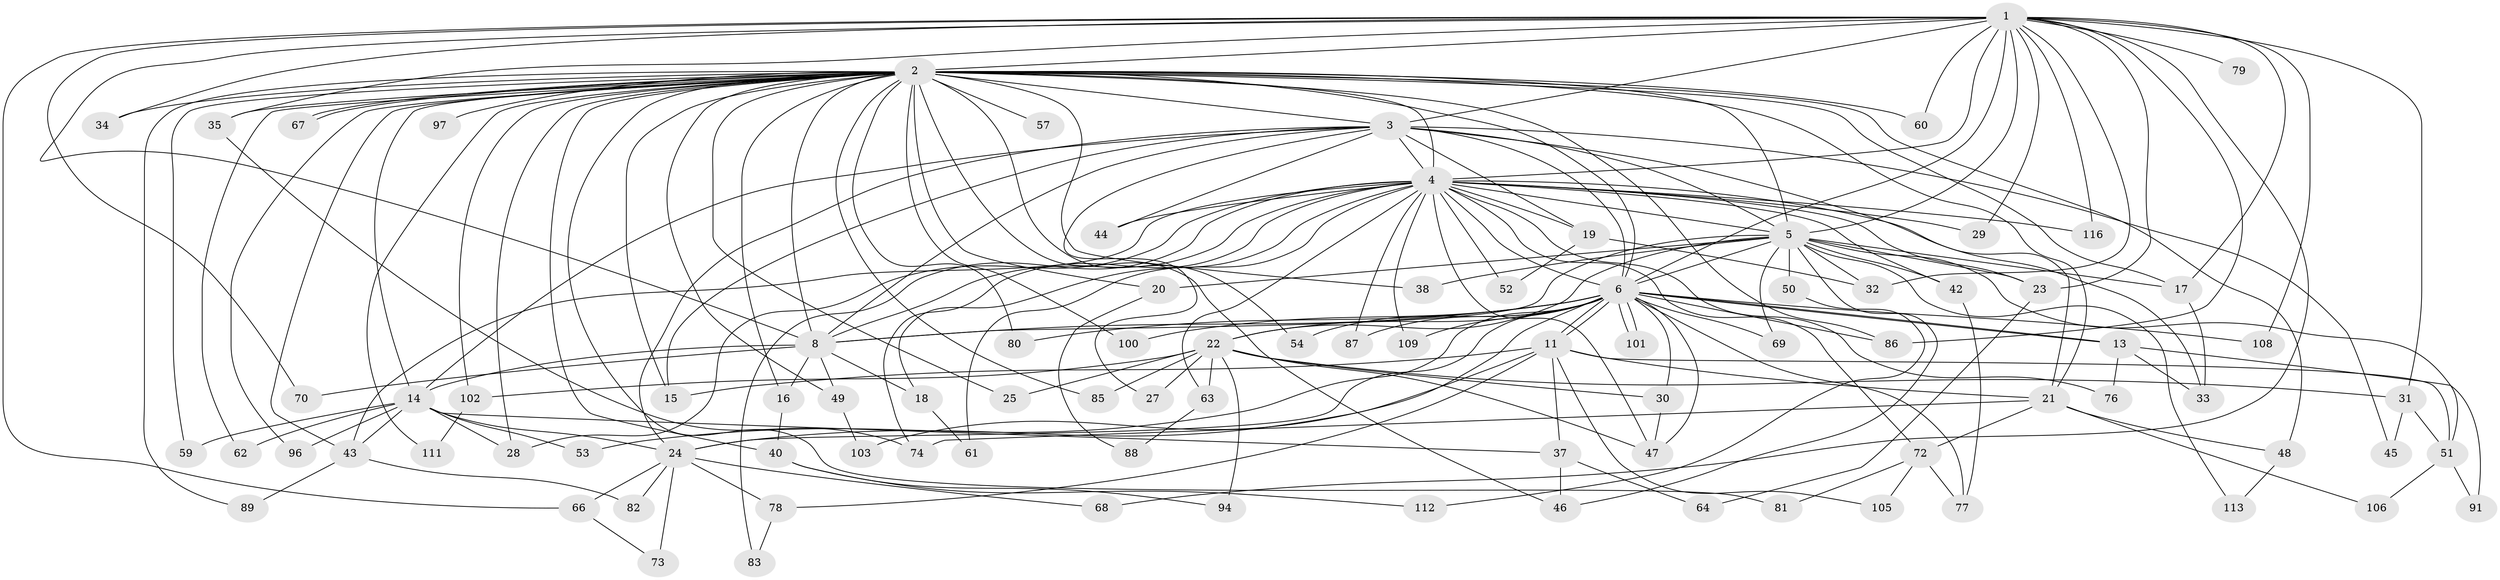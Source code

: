 // original degree distribution, {21: 0.008620689655172414, 28: 0.008620689655172414, 17: 0.008620689655172414, 22: 0.008620689655172414, 19: 0.008620689655172414, 33: 0.008620689655172414, 26: 0.008620689655172414, 15: 0.008620689655172414, 12: 0.008620689655172414, 16: 0.008620689655172414, 9: 0.017241379310344827, 7: 0.008620689655172414, 5: 0.034482758620689655, 11: 0.017241379310344827, 3: 0.1896551724137931, 4: 0.07758620689655173, 6: 0.008620689655172414, 2: 0.5603448275862069}
// Generated by graph-tools (version 1.1) at 2025/41/03/06/25 10:41:44]
// undirected, 90 vertices, 201 edges
graph export_dot {
graph [start="1"]
  node [color=gray90,style=filled];
  1 [super="+12"];
  2 [super="+7"];
  3 [super="+56"];
  4 [super="+10"];
  5 [super="+9"];
  6 [super="+75"];
  8 [super="+107"];
  11 [super="+90"];
  13;
  14 [super="+92"];
  15;
  16;
  17 [super="+41"];
  18;
  19;
  20;
  21 [super="+36"];
  22 [super="+58"];
  23 [super="+26"];
  24 [super="+65"];
  25;
  27;
  28 [super="+84"];
  29;
  30 [super="+39"];
  31;
  32 [super="+98"];
  33 [super="+95"];
  34;
  35;
  37;
  38;
  40;
  42;
  43 [super="+71"];
  44;
  45;
  46 [super="+114"];
  47 [super="+55"];
  48 [super="+110"];
  49;
  50;
  51 [super="+93"];
  52;
  53;
  54;
  57;
  59;
  60;
  61;
  62;
  63;
  64;
  66;
  67;
  68;
  69;
  70;
  72 [super="+115"];
  73;
  74 [super="+99"];
  76;
  77;
  78;
  79;
  80;
  81;
  82;
  83;
  85;
  86 [super="+104"];
  87;
  88;
  89;
  91;
  94;
  96;
  97;
  100;
  101;
  102;
  103;
  105;
  106;
  108;
  109;
  111;
  112;
  113;
  116;
  1 -- 2 [weight=2];
  1 -- 3;
  1 -- 4 [weight=2];
  1 -- 5 [weight=2];
  1 -- 6 [weight=2];
  1 -- 8;
  1 -- 17;
  1 -- 29;
  1 -- 31;
  1 -- 34;
  1 -- 60;
  1 -- 68;
  1 -- 70;
  1 -- 79 [weight=2];
  1 -- 86;
  1 -- 108;
  1 -- 116;
  1 -- 32;
  1 -- 66;
  1 -- 35;
  1 -- 23;
  2 -- 3 [weight=2];
  2 -- 4 [weight=4];
  2 -- 5 [weight=4];
  2 -- 6 [weight=2];
  2 -- 8 [weight=2];
  2 -- 16;
  2 -- 17;
  2 -- 25;
  2 -- 35;
  2 -- 38;
  2 -- 48 [weight=2];
  2 -- 54;
  2 -- 57 [weight=2];
  2 -- 62;
  2 -- 67;
  2 -- 67;
  2 -- 80;
  2 -- 86;
  2 -- 97 [weight=2];
  2 -- 100;
  2 -- 102;
  2 -- 111;
  2 -- 14;
  2 -- 15;
  2 -- 81;
  2 -- 20;
  2 -- 85;
  2 -- 89;
  2 -- 28;
  2 -- 96;
  2 -- 34;
  2 -- 40;
  2 -- 46;
  2 -- 49;
  2 -- 59;
  2 -- 60;
  2 -- 43;
  2 -- 21;
  3 -- 4 [weight=2];
  3 -- 5 [weight=2];
  3 -- 6;
  3 -- 8;
  3 -- 14;
  3 -- 19;
  3 -- 21;
  3 -- 27;
  3 -- 44;
  3 -- 45;
  3 -- 24;
  3 -- 15;
  4 -- 5 [weight=4];
  4 -- 6 [weight=2];
  4 -- 8 [weight=2];
  4 -- 18;
  4 -- 19;
  4 -- 23;
  4 -- 28;
  4 -- 42;
  4 -- 44;
  4 -- 52;
  4 -- 61;
  4 -- 63;
  4 -- 76;
  4 -- 83;
  4 -- 109;
  4 -- 116;
  4 -- 33;
  4 -- 72;
  4 -- 43;
  4 -- 87;
  4 -- 29;
  4 -- 74;
  4 -- 47;
  5 -- 6 [weight=2];
  5 -- 8 [weight=2];
  5 -- 20;
  5 -- 22;
  5 -- 42;
  5 -- 50 [weight=2];
  5 -- 69;
  5 -- 113;
  5 -- 38;
  5 -- 46;
  5 -- 51;
  5 -- 32;
  5 -- 23;
  5 -- 17;
  6 -- 8;
  6 -- 11;
  6 -- 11;
  6 -- 13;
  6 -- 13;
  6 -- 22;
  6 -- 24;
  6 -- 30 [weight=2];
  6 -- 47;
  6 -- 53;
  6 -- 54;
  6 -- 69;
  6 -- 80;
  6 -- 87;
  6 -- 100;
  6 -- 101;
  6 -- 101;
  6 -- 103;
  6 -- 108;
  6 -- 109;
  6 -- 77;
  6 -- 86;
  8 -- 16 [weight=2];
  8 -- 18;
  8 -- 49;
  8 -- 70;
  8 -- 14;
  11 -- 15;
  11 -- 21;
  11 -- 37;
  11 -- 51;
  11 -- 78;
  11 -- 105;
  11 -- 24;
  13 -- 33;
  13 -- 76;
  13 -- 91;
  14 -- 24;
  14 -- 37;
  14 -- 43;
  14 -- 53;
  14 -- 59;
  14 -- 62;
  14 -- 96;
  14 -- 28;
  16 -- 40;
  17 -- 33;
  18 -- 61;
  19 -- 32;
  19 -- 52;
  20 -- 88;
  21 -- 48;
  21 -- 72;
  21 -- 106;
  21 -- 74;
  22 -- 25;
  22 -- 27;
  22 -- 30;
  22 -- 31;
  22 -- 63;
  22 -- 85;
  22 -- 94;
  22 -- 102;
  22 -- 47;
  23 -- 64;
  24 -- 66;
  24 -- 68;
  24 -- 73;
  24 -- 78;
  24 -- 82;
  30 -- 47;
  31 -- 45;
  31 -- 51;
  35 -- 74;
  37 -- 46;
  37 -- 64;
  40 -- 94;
  40 -- 112;
  42 -- 77;
  43 -- 82;
  43 -- 89;
  48 -- 113;
  49 -- 103;
  50 -- 112;
  51 -- 91;
  51 -- 106;
  63 -- 88;
  66 -- 73;
  72 -- 81;
  72 -- 105;
  72 -- 77;
  78 -- 83;
  102 -- 111;
}
